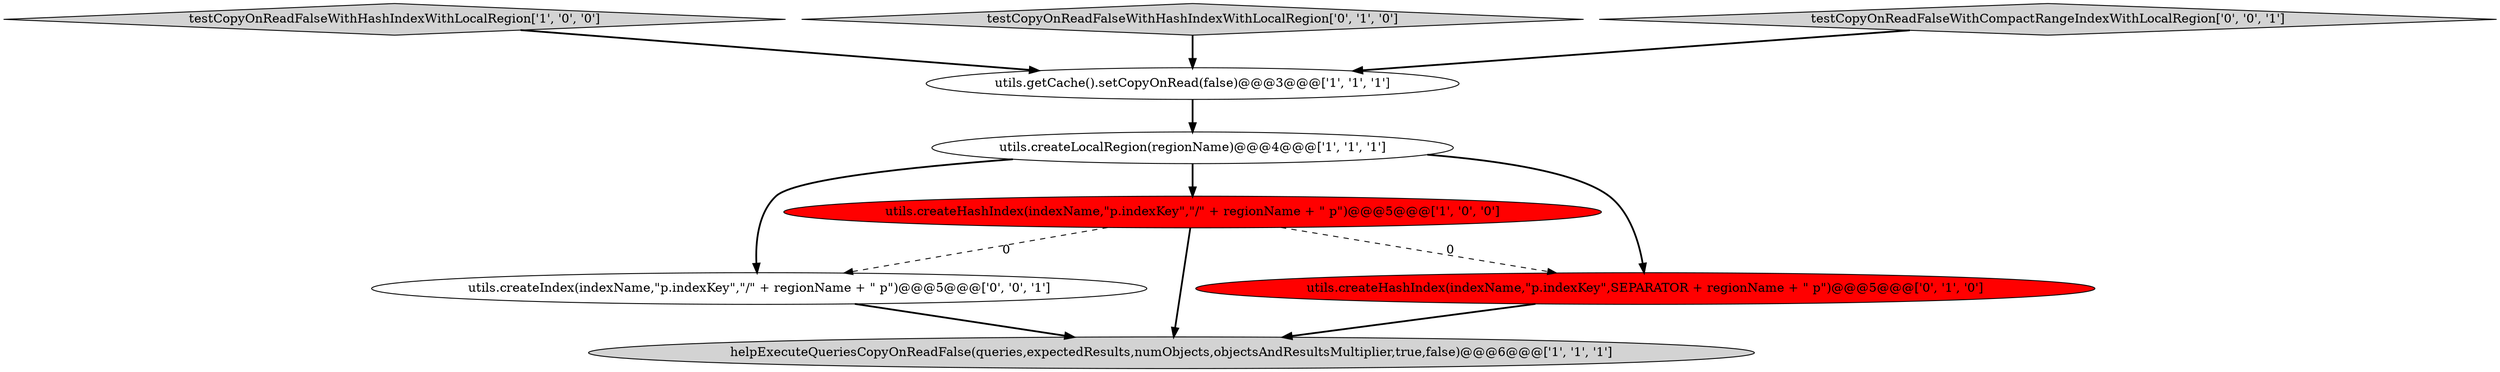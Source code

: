 digraph {
4 [style = filled, label = "utils.getCache().setCopyOnRead(false)@@@3@@@['1', '1', '1']", fillcolor = white, shape = ellipse image = "AAA0AAABBB1BBB"];
3 [style = filled, label = "helpExecuteQueriesCopyOnReadFalse(queries,expectedResults,numObjects,objectsAndResultsMultiplier,true,false)@@@6@@@['1', '1', '1']", fillcolor = lightgray, shape = ellipse image = "AAA0AAABBB1BBB"];
2 [style = filled, label = "utils.createHashIndex(indexName,\"p.indexKey\",\"/\" + regionName + \" p\")@@@5@@@['1', '0', '0']", fillcolor = red, shape = ellipse image = "AAA1AAABBB1BBB"];
0 [style = filled, label = "testCopyOnReadFalseWithHashIndexWithLocalRegion['1', '0', '0']", fillcolor = lightgray, shape = diamond image = "AAA0AAABBB1BBB"];
5 [style = filled, label = "utils.createHashIndex(indexName,\"p.indexKey\",SEPARATOR + regionName + \" p\")@@@5@@@['0', '1', '0']", fillcolor = red, shape = ellipse image = "AAA1AAABBB2BBB"];
7 [style = filled, label = "utils.createIndex(indexName,\"p.indexKey\",\"/\" + regionName + \" p\")@@@5@@@['0', '0', '1']", fillcolor = white, shape = ellipse image = "AAA0AAABBB3BBB"];
6 [style = filled, label = "testCopyOnReadFalseWithHashIndexWithLocalRegion['0', '1', '0']", fillcolor = lightgray, shape = diamond image = "AAA0AAABBB2BBB"];
1 [style = filled, label = "utils.createLocalRegion(regionName)@@@4@@@['1', '1', '1']", fillcolor = white, shape = ellipse image = "AAA0AAABBB1BBB"];
8 [style = filled, label = "testCopyOnReadFalseWithCompactRangeIndexWithLocalRegion['0', '0', '1']", fillcolor = lightgray, shape = diamond image = "AAA0AAABBB3BBB"];
1->5 [style = bold, label=""];
5->3 [style = bold, label=""];
6->4 [style = bold, label=""];
2->5 [style = dashed, label="0"];
1->2 [style = bold, label=""];
4->1 [style = bold, label=""];
8->4 [style = bold, label=""];
2->7 [style = dashed, label="0"];
0->4 [style = bold, label=""];
1->7 [style = bold, label=""];
7->3 [style = bold, label=""];
2->3 [style = bold, label=""];
}
